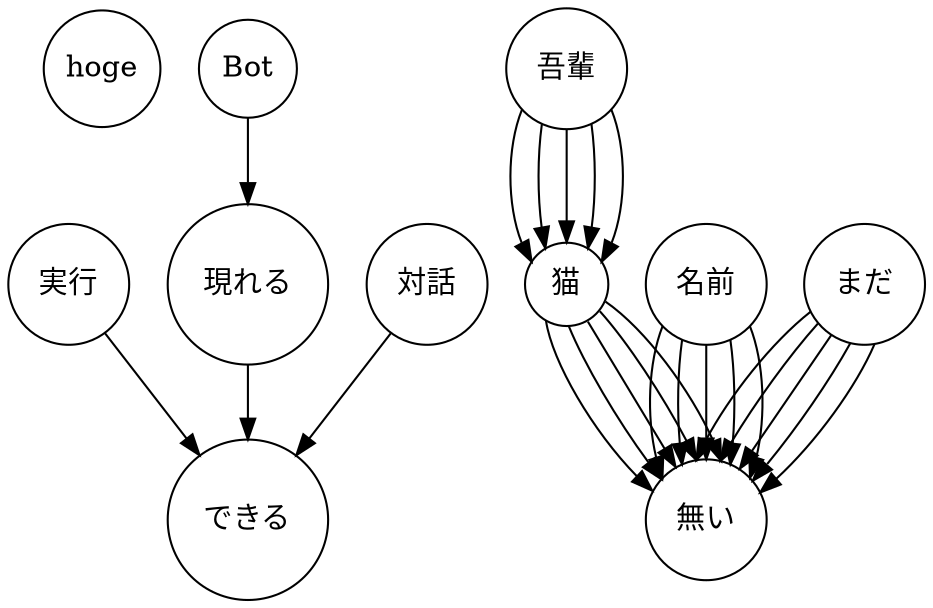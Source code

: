 digraph root {
	graph [bb="0,0,440,284"];
	node [label="\N",
		shape=circle
	];
	subgraph root {
		graph [bb="0,0,440,284"];
		node [height="",
			label="\N",
			pos="",
			shape=circle,
			width=""
		];
		edge [pos=""];
		{
			graph [bb="0,0,440,284"];
			node [height="",
				label="\N",
				pos="",
				shape=circle,
				width=""
			];
			edge [pos=""];
			hoge			 [height=0.77778,
				label=hoge,
				pos="45,255",
				width=0.77778];
		}
		subgraph root {
			graph [bb="0,0,440,284"];
			node [height="",
				label="\N",
				pos="",
				shape=circle,
				width=""
			];
			edge [pos=""];
			subgraph root {
				graph [bb="0,0,440,284"];
				node [height="",
					label="\N",
					pos="",
					shape=circle,
					width=""
				];
				edge [pos=""];
				subgraph root {
					graph [bb="0,0,440.25,283.39"];
					node [height="",
						label="\N",
						pos="",
						shape=circle,
						width=""
					];
					edge [pos=""];
					{
						graph [bb="0,0,440.25,283.39"];
						node [height="",
							label="\N",
							pos="",
							shape=circle,
							width=""
						];
						edge [pos=""];
						実行						 [height=0.80556,
							label=実行,
							pos="29,151.5",
							width=0.80556];
						できる						 [height=1.0694,
							label=できる,
							pos="115,38.5",
							width=1.0694];
						実行 -> できる						 [pos="e,91.752,69.506 46.403,128.04 57.623,113.56 72.498,94.357 85.528,77.54"];
						Bot						 [height=0.65278,
							label=Bot,
							pos="115,255",
							width=0.65278];
						現れる						 [height=1.0694,
							label=現れる,
							pos="115,151.5",
							width=1.0694];
						Bot -> 現れる						 [pos="e,115,190.11 115,231.47 115,222.27 115,211.25 115,200.4"];
						現れる -> できる						 [pos="e,115,77.041 115,112.92 115,104.69 115,95.877 115,87.31"];
						対話						 [height=0.80556,
							label=対話,
							pos="201,151.5",
							width=0.80556];
						対話 -> できる						 [pos="e,138.25,69.506 183.6,128.04 172.38,113.56 157.5,94.357 144.47,77.54"];
					}
					subgraph root {
						graph [bb="0,0,201,246"];
						node [height="",
							label="\N",
							pos="",
							shape=circle,
							width=""
						];
						edge [pos=""];
						subgraph root {
							graph [bb="0,0,201,246"];
							node [height="",
								label="\N",
								pos="",
								shape=circle,
								width=""
							];
							edge [pos=""];
							{
								graph [bb="0,0,201,246"];
								node [height="",
									label="\N",
									pos="",
									shape=circle,
									width=""
								];
								edge [pos=""];
								吾輩								 [height=0.80556,
									label=吾輩,
									pos="268,255",
									width=0.80556];
								猫								 [height=0.55556,
									label=猫,
									pos="268,151.5",
									width=0.55556];
								吾輩 -> 猫								 [pos="e,251.18,162.38 246.54,235.38 239.2,217.23 239.15,189.75 246.4,171.47"];
								無い								 [height=0.80556,
									label=無い,
									pos="335,38.5",
									width=0.80556];
								猫 -> 無い								 [pos="e,309.05,52.478 258.06,134.12 261,114.27 280.69,80.831 301.62,59.482"];
								名前								 [height=0.80556,
									label=名前,
									pos="335,151.5",
									width=0.80556];
								名前 -> 無い								 [pos="e,313.98,58.704 314.03,131.42 307.2,114.11 306.17,88.326 310.95,68.471"];
								まだ								 [height=0.80556,
									label=まだ,
									pos="411,151.5",
									width=0.80556];
								まだ -> 無い								 [pos="e,330.24,67.205 385.12,138.41 366.32,123.63 346.06,97.924 334.67,76.424"];
							}
							subgraph root {
								graph [bb="0,0,201,246"];
								node [height="",
									label="\N",
									pos="",
									shape=circle,
									width=""
								];
								edge [pos=""];
								{
									graph [bb="0,0,201,246"];
									node [height="",
										label="\N",
										pos="",
										shape=circle,
										width=""
									];
									edge [pos=""];
									吾輩;
									猫;
									吾輩 -> 猫									 [pos="e,257.75,168.89 256.1,228.39 254,213.21 253.97,194.03 256.01,178.75"];
									無い;
									猫 -> 無い									 [pos="e,313.5,57.964 269.03,131.42 276.35,113.41 292.33,86.248 307.21,66.115"];
									名前;
									名前 -> 無い									 [pos="e,323.42,65.105 323.4,124.76 321.32,110.05 320.95,91.376 322.29,75.26"];
									まだ;
									まだ -> 無い									 [pos="e,341.9,66.834 388.56,132.67 374.82,117.32 358.5,94.71 346.98,75.604"];
								}
								subgraph root {
									graph [bb="0,0,201,246"];
									node [height="",
										label="\N",
										pos="",
										shape=circle,
										width=""
									];
									edge [pos=""];
									{
										graph [bb="0,0,201,246"];
										node [height="",
											label="\N",
											pos="",
											shape=circle,
											width=""
										];
										edge [pos=""];
										吾輩;
										猫;
										吾輩 -> 猫										 [pos="e,268,171.74 268,226 268,212.25 268,195.69 268,181.78"];
										無い;
										猫 -> 無い										 [pos="e,320.25,63.943 278.18,133.64 287.93,117.48 302.93,92.626 315.07,72.516"];
										名前;
										名前 -> 無い										 [pos="e,335,67.501 335,122.49 335,108.95 335,92.489 335,77.809"];
										まだ;
										まだ -> 無い										 [pos="e,351.17,63.121 395.07,127.23 384,111.06 369.1,89.302 356.91,71.5"];
									}
									subgraph root {
										graph [bb="0,0,201,246"];
										node [height="",
											label="\N",
											pos="",
											shape=circle,
											width=""
										];
										edge [pos=""];
										{
											graph [bb="0,0,201,246"];
											node [height="",
												label="\N",
												pos="",
												shape=circle,
												width=""
											];
											edge [pos=""];
											吾輩;
											猫;
											吾輩 -> 猫											 [pos="e,278.25,168.89 279.9,228.39 282,213.21 282.03,194.03 279.99,178.75"];
											無い;
											猫 -> 無い											 [pos="e,330.09,67.322 283.91,138.62 297.23,123.84 314.23,97.915 325.59,76.284"];
											名前;
											名前 -> 無い											 [pos="e,346.58,65.105 346.6,124.76 348.68,110.05 349.05,91.376 347.71,75.26"];
											まだ;
											まだ -> 無い											 [pos="e,357.39,57.273 404.04,123.06 394.25,105.41 378.57,82.611 364.27,65.289"];
										}
										subgraph root {
											graph [bb="0,0,201.49,247.48"];
											node [height="",
												label="\N",
												pos="",
												shape=circle,
												width=""
											];
											edge [pos=""];
											{
												graph [bb="0,0,201.49,247.48"];
												node [height="",
													label="\N",
													pos="",
													shape=circle,
													width=""
												];
												edge [pos=""];
												吾輩;
												猫;
												吾輩 -> 猫												 [pos="e,284.82,162.38 289.46,235.38 296.8,217.23 296.85,189.75 289.6,171.47"];
												無い;
												猫 -> 無い												 [pos="e,342.16,66.76 286.63,143.22 306.05,129.82 327.57,100.44 338.35,76.357"];
												名前;
												名前 -> 無い												 [pos="e,356.02,58.704 355.97,131.42 362.8,114.11 363.83,88.326 359.05,68.471"];
												まだ;
												まだ -> 無い												 [pos="e,360.92,51.615 415.75,122.78 407.11,102.6 387.79,75.812 368.55,58.136"];
											}
										}
									}
								}
							}
						}
					}
				}
			}
		}
	}
}
